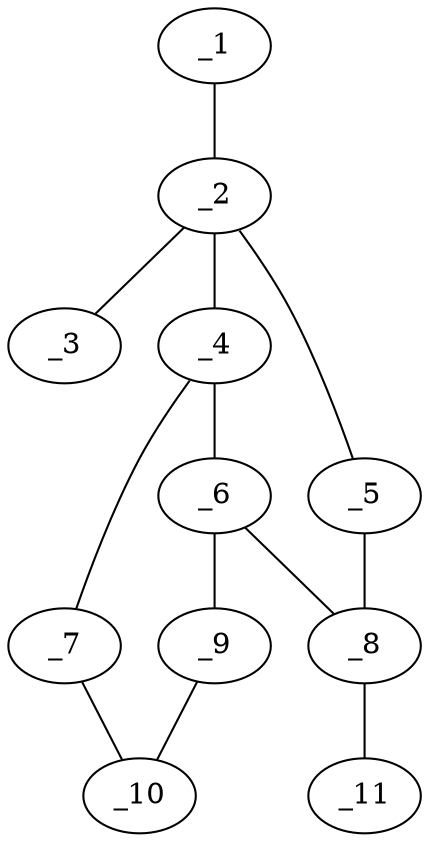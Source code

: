 graph molid284701 {
	_1	 [charge=0,
		chem=1,
		symbol="C  ",
		x=2,
		y="1.3968"];
	_2	 [charge=0,
		chem=1,
		symbol="C  ",
		x="2.809",
		y="0.809"];
	_1 -- _2	 [valence=1];
	_3	 [charge=0,
		chem=1,
		symbol="C  ",
		x="3.118",
		y="1.7601"];
	_2 -- _3	 [valence=1];
	_4	 [charge=0,
		chem=1,
		symbol="C  ",
		x="3.7601",
		y="0.5"];
	_2 -- _4	 [valence=1];
	_5	 [charge=0,
		chem=1,
		symbol="C  ",
		x="2.2212",
		y=0];
	_2 -- _5	 [valence=1];
	_6	 [charge=0,
		chem=4,
		symbol="N  ",
		x="3.7601",
		y="-0.5"];
	_4 -- _6	 [valence=1];
	_7	 [charge=0,
		chem=4,
		symbol="N  ",
		x="4.7111",
		y="0.809"];
	_4 -- _7	 [valence=2];
	_8	 [charge=0,
		chem=1,
		symbol="C  ",
		x="2.809",
		y="-0.809"];
	_5 -- _8	 [valence=1];
	_6 -- _8	 [valence=1];
	_9	 [charge=0,
		chem=1,
		symbol="C  ",
		x="4.7111",
		y="-0.809"];
	_6 -- _9	 [valence=1];
	_10	 [charge=0,
		chem=1,
		symbol="C  ",
		x="5.2989",
		y=0];
	_7 -- _10	 [valence=1];
	_11	 [charge=0,
		chem=1,
		symbol="C  ",
		x="2.5",
		y="-1.7601"];
	_8 -- _11	 [valence=1];
	_9 -- _10	 [valence=1];
}
